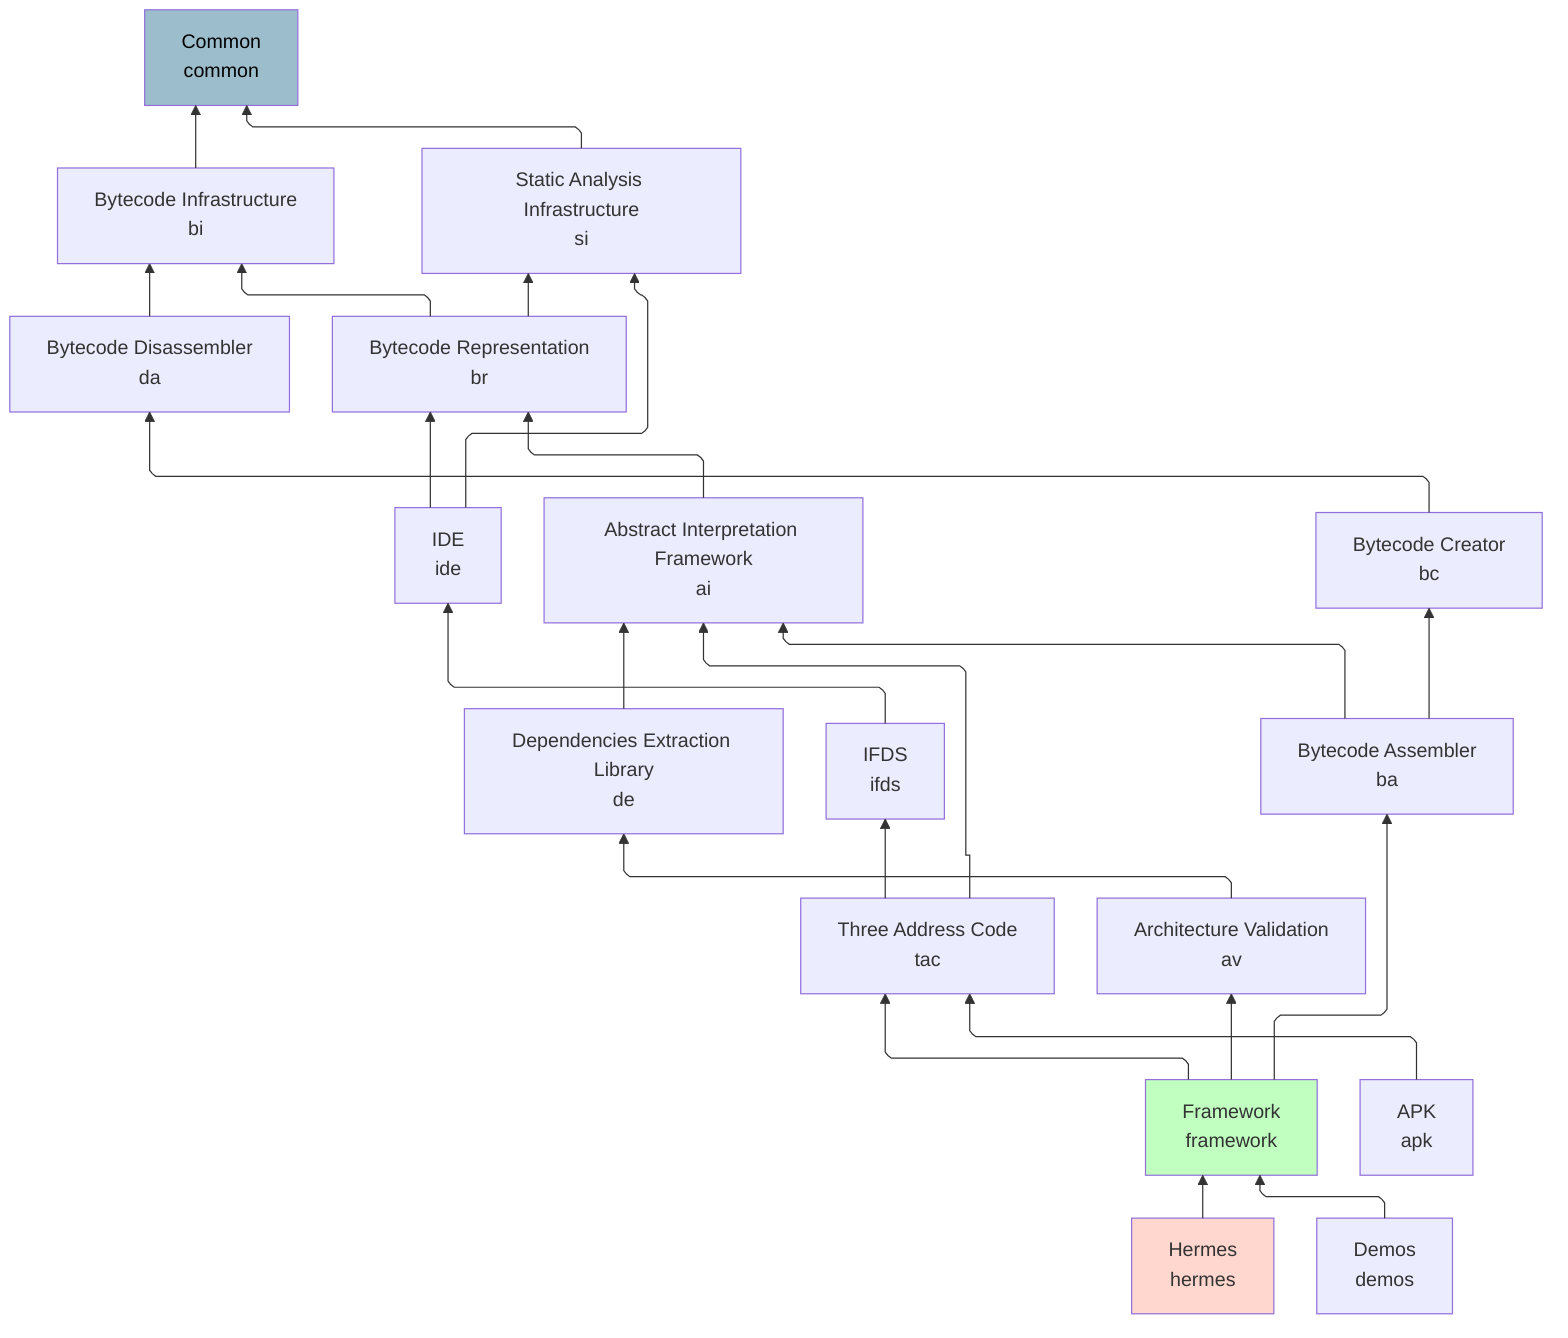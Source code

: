 %%{ init: { 'flowchart': { 'defaultRenderer': 'elk', 'curve': 'linear' } } }%%
flowchart BT
    Framework[Framework<br>framework]
    ThreeAddressCode[Three Address Code<br>tac]
    APK[APK<br>apk]
    DependenciesExtractionLibrary[Dependencies Extraction Library<br>de]
    IDE[IDE<br>ide]
    BytecodeInfrastructure[Bytecode Infrastructure<br>bi]
    AbstractInterpretationFramework[Abstract Interpretation Framework<br>ai]
    Hermes[Hermes<br>hermes]
    Common[Common<br>common]
    BytecodeDisassembler[Bytecode Disassembler<br>da]
    StaticAnalysisInfrastructure[Static Analysis Infrastructure<br>si]
    IFDS[IFDS<br>ifds]
    BytecodeRepresentation[Bytecode Representation<br>br]
    BytecodeAssembler[Bytecode Assembler<br>ba]
    ArchitectureValidation[Architecture Validation<br>av]
    Demos[Demos<br>demos]
    BytecodeCreator[Bytecode Creator<br>bc]

    style Common fill:#9cbecc,color:black
    style Framework fill:#c0ffc0
    style Hermes fill:#ffd7cf

    Framework --> BytecodeAssembler
    Framework --> ArchitectureValidation
    Framework --> ThreeAddressCode
    ThreeAddressCode --> AbstractInterpretationFramework
    ThreeAddressCode --> IFDS
    APK --> ThreeAddressCode
    DependenciesExtractionLibrary --> AbstractInterpretationFramework
    IDE --> StaticAnalysisInfrastructure
    IDE --> BytecodeRepresentation
    BytecodeInfrastructure --> Common
    AbstractInterpretationFramework --> BytecodeRepresentation
    Hermes --> Framework
    BytecodeDisassembler --> BytecodeInfrastructure
    StaticAnalysisInfrastructure --> Common
    IFDS --> IDE
    BytecodeRepresentation --> StaticAnalysisInfrastructure
    BytecodeRepresentation --> BytecodeInfrastructure
    BytecodeAssembler --> BytecodeCreator
    BytecodeAssembler --> AbstractInterpretationFramework
    ArchitectureValidation --> DependenciesExtractionLibrary
    Demos --> Framework
    BytecodeCreator --> BytecodeDisassembler
